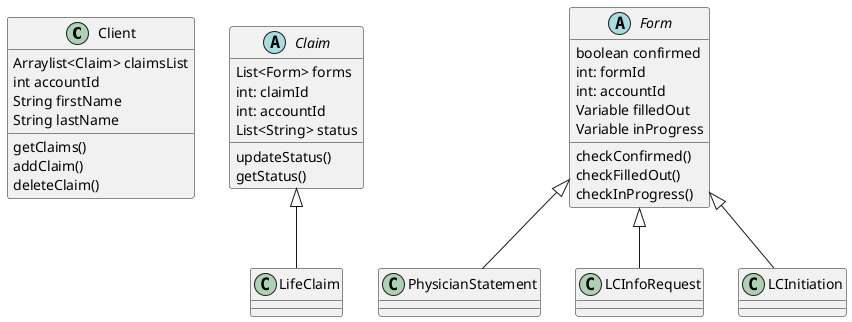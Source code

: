 @startuml
'https://plantuml.com/class-diagram

class Client {
'Type, variableName
Arraylist<Claim> claimsList
int accountId
String firstName
String lastName
getClaims()
addClaim()
deleteClaim()
}

abstract class Claim {
List<Form> forms
int: claimId
int: accountId
List<String> status
updateStatus()
getStatus()
}

class LifeClaim
Claim <|-- LifeClaim

abstract class Form {
boolean confirmed
int: formId
int: accountId
Variable filledOut
Variable inProgress
checkConfirmed()
checkFilledOut()
checkInProgress()
}

class PhysicianStatement
class LCInfoRequest
class LCInitiation

Form <|-- PhysicianStatement
Form <|-- LCInfoRequest
Form <|-- LCInitiation

@enduml